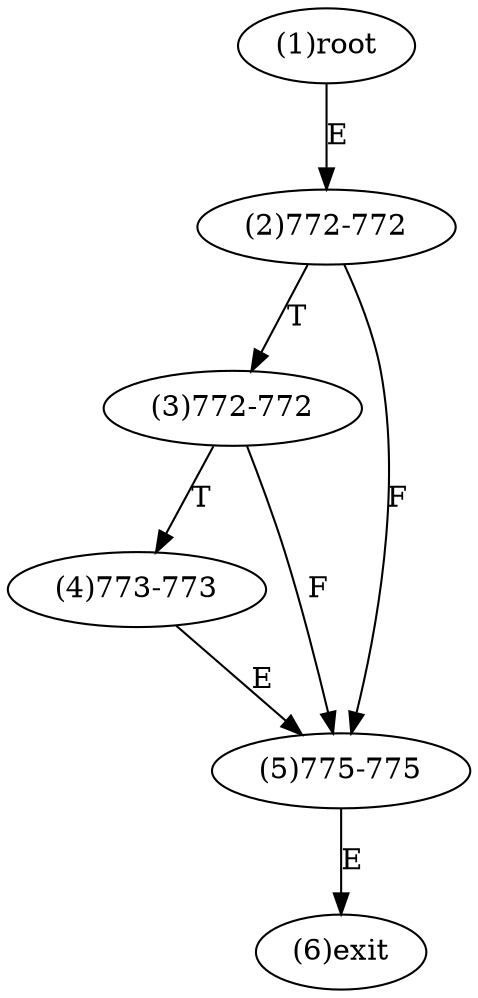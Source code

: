 digraph "" { 
1[ label="(1)root"];
2[ label="(2)772-772"];
3[ label="(3)772-772"];
4[ label="(4)773-773"];
5[ label="(5)775-775"];
6[ label="(6)exit"];
1->2[ label="E"];
2->5[ label="F"];
2->3[ label="T"];
3->5[ label="F"];
3->4[ label="T"];
4->5[ label="E"];
5->6[ label="E"];
}